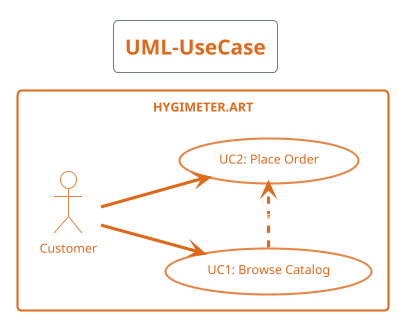 @startuml
!theme superhero-outline

title UML-UseCase
left to right direction
rectangle HYGIMETER.ART {
   actor "Customer" as customer

   usecase "UC1: Browse Catalog" as BrowseCatalog
   usecase "UC2: Place Order" as PlaceOrder

   customer --> BrowseCatalog
   customer --> PlaceOrder
   BrowseCatalog .> PlaceOrder : <<include>>
}

@enduml
